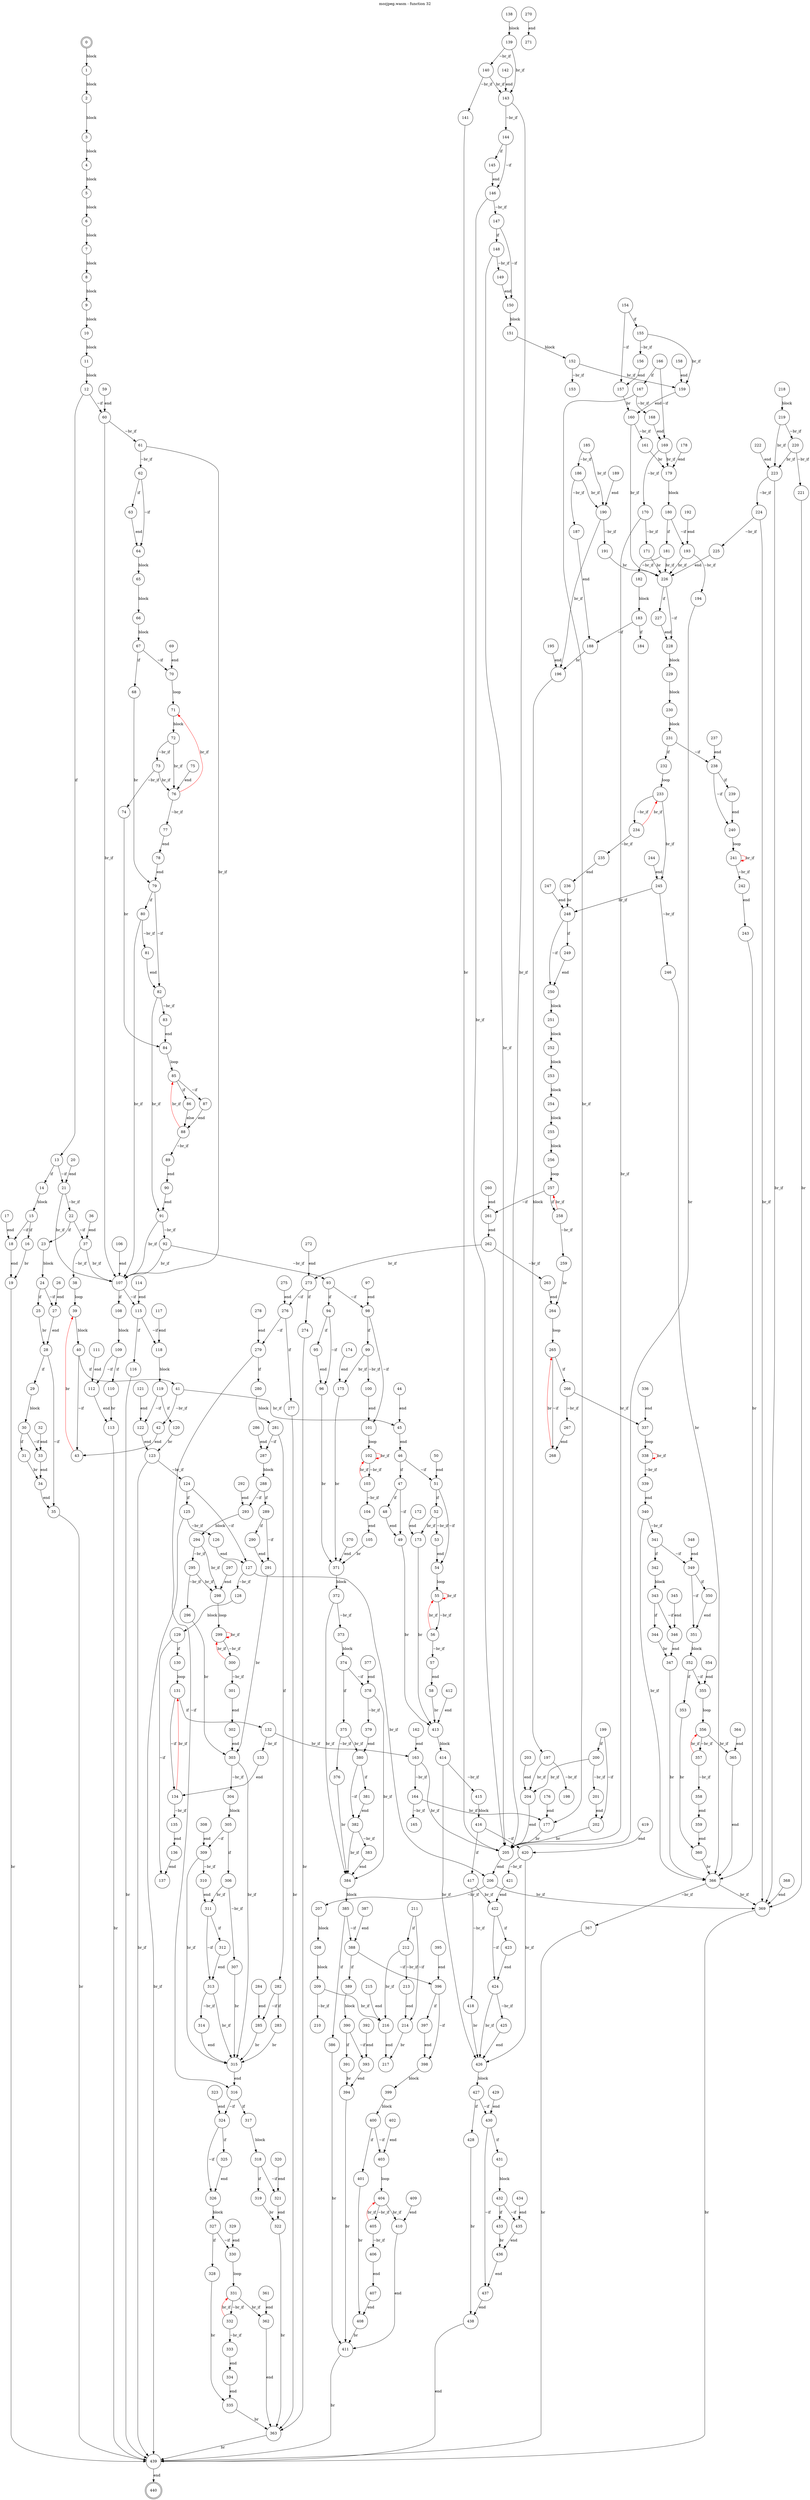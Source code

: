 digraph finite_state_machine {
    label = "mozjpeg.wasm - function 32"
    labelloc =  t
    labelfontsize = 16
    labelfontcolor = black
    labelfontname = "Helvetica"
    node [shape = doublecircle]; 0 440;
    node [shape = circle];
    0 -> 1[label = "block"];
    1 -> 2[label = "block"];
    2 -> 3[label = "block"];
    3 -> 4[label = "block"];
    4 -> 5[label = "block"];
    5 -> 6[label = "block"];
    6 -> 7[label = "block"];
    7 -> 8[label = "block"];
    8 -> 9[label = "block"];
    9 -> 10[label = "block"];
    10 -> 11[label = "block"];
    11 -> 12[label = "block"];
    12 -> 13[label = "if"];
    12 -> 60[label = "~if"];
    13 -> 14[label = "if"];
    13 -> 21[label = "~if"];
    14 -> 15[label = "block"];
    15 -> 16[label = "if"];
    15 -> 18[label = "~if"];
    16 -> 19[label = "br"];
    17 -> 18[label = "end"];
    18 -> 19[label = "end"];
    19 -> 439[label = "br"];
    20 -> 21[label = "end"];
    21 -> 22[label = "~br_if"];
    21 -> 107[label = "br_if"];
    22 -> 23[label = "if"];
    22 -> 37[label = "~if"];
    23 -> 24[label = "block"];
    24 -> 25[label = "if"];
    24 -> 27[label = "~if"];
    25 -> 28[label = "br"];
    26 -> 27[label = "end"];
    27 -> 28[label = "end"];
    28 -> 29[label = "if"];
    28 -> 35[label = "~if"];
    29 -> 30[label = "block"];
    30 -> 31[label = "if"];
    30 -> 33[label = "~if"];
    31 -> 34[label = "br"];
    32 -> 33[label = "end"];
    33 -> 34[label = "end"];
    34 -> 35[label = "end"];
    35 -> 439[label = "br"];
    36 -> 37[label = "end"];
    37 -> 38[label = "~br_if"];
    37 -> 107[label = "br_if"];
    38 -> 39[label = "loop"];
    39 -> 40[label = "block"];
    40 -> 41[label = "if"];
    40 -> 43[label = "~if"];
    41 -> 42[label = "~br_if"];
    41 -> 45[label = "br_if"];
    42 -> 43[label = "end"];
    43 -> 39[color="red" label = "br"];
    44 -> 45[label = "end"];
    45 -> 46[label = "end"];
    46 -> 47[label = "if"];
    46 -> 51[label = "~if"];
    47 -> 48[label = "if"];
    47 -> 49[label = "~if"];
    48 -> 49[label = "end"];
    49 -> 413[label = "br"];
    50 -> 51[label = "end"];
    51 -> 52[label = "if"];
    51 -> 54[label = "~if"];
    52 -> 53[label = "~br_if"];
    52 -> 173[label = "br_if"];
    53 -> 54[label = "end"];
    54 -> 55[label = "loop"];
    55 -> 56[label = "~br_if"];
    55 -> 55[color="red" label = "br_if"];
    56 -> 57[label = "~br_if"];
    56 -> 55[color="red" label = "br_if"];
    57 -> 58[label = "end"];
    58 -> 413[label = "br"];
    59 -> 60[label = "end"];
    60 -> 61[label = "~br_if"];
    60 -> 107[label = "br_if"];
    61 -> 62[label = "~br_if"];
    61 -> 107[label = "br_if"];
    62 -> 63[label = "if"];
    62 -> 64[label = "~if"];
    63 -> 64[label = "end"];
    64 -> 65[label = "block"];
    65 -> 66[label = "block"];
    66 -> 67[label = "block"];
    67 -> 68[label = "if"];
    67 -> 70[label = "~if"];
    68 -> 79[label = "br"];
    69 -> 70[label = "end"];
    70 -> 71[label = "loop"];
    71 -> 72[label = "block"];
    72 -> 73[label = "~br_if"];
    72 -> 76[label = "br_if"];
    73 -> 74[label = "~br_if"];
    73 -> 76[label = "br_if"];
    74 -> 84[label = "br"];
    75 -> 76[label = "end"];
    76 -> 77[label = "~br_if"];
    76 -> 71[color="red" label = "br_if"];
    77 -> 78[label = "end"];
    78 -> 79[label = "end"];
    79 -> 80[label = "if"];
    79 -> 82[label = "~if"];
    80 -> 81[label = "~br_if"];
    80 -> 107[label = "br_if"];
    81 -> 82[label = "end"];
    82 -> 83[label = "~br_if"];
    82 -> 91[label = "br_if"];
    83 -> 84[label = "end"];
    84 -> 85[label = "loop"];
    85 -> 86[label = "if"];
    85 -> 87[label = "~if"];
    86 -> 88[label = "else"];
    87 -> 88[label = "end"];
    88 -> 89[label = "~br_if"];
    88 -> 85[color="red" label = "br_if"];
    89 -> 90[label = "end"];
    90 -> 91[label = "end"];
    91 -> 92[label = "~br_if"];
    91 -> 107[label = "br_if"];
    92 -> 93[label = "~br_if"];
    92 -> 107[label = "br_if"];
    93 -> 94[label = "if"];
    93 -> 98[label = "~if"];
    94 -> 95[label = "if"];
    94 -> 96[label = "~if"];
    95 -> 96[label = "end"];
    96 -> 371[label = "br"];
    97 -> 98[label = "end"];
    98 -> 99[label = "if"];
    98 -> 101[label = "~if"];
    99 -> 100[label = "~br_if"];
    99 -> 175[label = "br_if"];
    100 -> 101[label = "end"];
    101 -> 102[label = "loop"];
    102 -> 103[label = "~br_if"];
    102 -> 102[color="red" label = "br_if"];
    103 -> 104[label = "~br_if"];
    103 -> 102[color="red" label = "br_if"];
    104 -> 105[label = "end"];
    105 -> 371[label = "br"];
    106 -> 107[label = "end"];
    107 -> 108[label = "if"];
    107 -> 115[label = "~if"];
    108 -> 109[label = "block"];
    109 -> 110[label = "if"];
    109 -> 112[label = "~if"];
    110 -> 113[label = "br"];
    111 -> 112[label = "end"];
    112 -> 113[label = "end"];
    113 -> 439[label = "br"];
    114 -> 115[label = "end"];
    115 -> 116[label = "if"];
    115 -> 118[label = "~if"];
    116 -> 439[label = "br"];
    117 -> 118[label = "end"];
    118 -> 119[label = "block"];
    119 -> 120[label = "if"];
    119 -> 122[label = "~if"];
    120 -> 123[label = "br"];
    121 -> 122[label = "end"];
    122 -> 123[label = "end"];
    123 -> 124[label = "~br_if"];
    123 -> 439[label = "br_if"];
    124 -> 125[label = "if"];
    124 -> 127[label = "~if"];
    125 -> 126[label = "~br_if"];
    125 -> 439[label = "br_if"];
    126 -> 127[label = "end"];
    127 -> 128[label = "~br_if"];
    127 -> 206[label = "br_if"];
    128 -> 129[label = "block"];
    129 -> 130[label = "if"];
    129 -> 137[label = "~if"];
    130 -> 131[label = "loop"];
    131 -> 132[label = "if"];
    131 -> 134[label = "~if"];
    132 -> 133[label = "~br_if"];
    132 -> 163[label = "br_if"];
    133 -> 134[label = "end"];
    134 -> 135[label = "~br_if"];
    134 -> 131[color="red" label = "br_if"];
    135 -> 136[label = "end"];
    136 -> 137[label = "end"];
    138 -> 139[label = "block"];
    139 -> 140[label = "~br_if"];
    139 -> 143[label = "br_if"];
    140 -> 141[label = "~br_if"];
    140 -> 143[label = "br_if"];
    141 -> 205[label = "br"];
    142 -> 143[label = "end"];
    143 -> 144[label = "~br_if"];
    143 -> 205[label = "br_if"];
    144 -> 145[label = "if"];
    144 -> 146[label = "~if"];
    145 -> 146[label = "end"];
    146 -> 147[label = "~br_if"];
    146 -> 205[label = "br_if"];
    147 -> 148[label = "if"];
    147 -> 150[label = "~if"];
    148 -> 149[label = "~br_if"];
    148 -> 205[label = "br_if"];
    149 -> 150[label = "end"];
    150 -> 151[label = "block"];
    151 -> 152[label = "block"];
    152 -> 153[label = "~br_if"];
    152 -> 159[label = "br_if"];
    154 -> 155[label = "if"];
    154 -> 157[label = "~if"];
    155 -> 156[label = "~br_if"];
    155 -> 159[label = "br_if"];
    156 -> 157[label = "end"];
    157 -> 160[label = "br"];
    158 -> 159[label = "end"];
    159 -> 160[label = "end"];
    160 -> 161[label = "~br_if"];
    160 -> 226[label = "br_if"];
    161 -> 179[label = "br"];
    162 -> 163[label = "end"];
    163 -> 164[label = "~br_if"];
    163 -> 205[label = "br_if"];
    164 -> 165[label = "~br_if"];
    164 -> 177[label = "br_if"];
    166 -> 167[label = "if"];
    166 -> 169[label = "~if"];
    167 -> 168[label = "~br_if"];
    167 -> 177[label = "br_if"];
    168 -> 169[label = "end"];
    169 -> 170[label = "~br_if"];
    169 -> 179[label = "br_if"];
    170 -> 171[label = "~br_if"];
    170 -> 205[label = "br_if"];
    171 -> 226[label = "br"];
    172 -> 173[label = "end"];
    173 -> 413[label = "br"];
    174 -> 175[label = "end"];
    175 -> 371[label = "br"];
    176 -> 177[label = "end"];
    177 -> 205[label = "br"];
    178 -> 179[label = "end"];
    179 -> 180[label = "block"];
    180 -> 181[label = "if"];
    180 -> 193[label = "~if"];
    181 -> 182[label = "~br_if"];
    181 -> 226[label = "br_if"];
    182 -> 183[label = "block"];
    183 -> 184[label = "if"];
    183 -> 188[label = "~if"];
    185 -> 186[label = "~br_if"];
    185 -> 190[label = "br_if"];
    186 -> 187[label = "~br_if"];
    186 -> 190[label = "br_if"];
    187 -> 188[label = "end"];
    188 -> 196[label = "br"];
    189 -> 190[label = "end"];
    190 -> 191[label = "~br_if"];
    190 -> 196[label = "br_if"];
    191 -> 226[label = "br"];
    192 -> 193[label = "end"];
    193 -> 194[label = "~br_if"];
    193 -> 226[label = "br_if"];
    194 -> 205[label = "br"];
    195 -> 196[label = "end"];
    196 -> 197[label = "block"];
    197 -> 198[label = "~br_if"];
    197 -> 204[label = "br_if"];
    199 -> 200[label = "if"];
    199 -> 202[label = "~if"];
    200 -> 201[label = "~br_if"];
    200 -> 204[label = "br_if"];
    201 -> 202[label = "end"];
    202 -> 205[label = "br"];
    203 -> 204[label = "end"];
    204 -> 205[label = "end"];
    205 -> 206[label = "end"];
    206 -> 207[label = "~br_if"];
    206 -> 369[label = "br_if"];
    207 -> 208[label = "block"];
    208 -> 209[label = "block"];
    209 -> 210[label = "~br_if"];
    209 -> 216[label = "br_if"];
    211 -> 212[label = "if"];
    211 -> 214[label = "~if"];
    212 -> 213[label = "~br_if"];
    212 -> 216[label = "br_if"];
    213 -> 214[label = "end"];
    214 -> 217[label = "br"];
    215 -> 216[label = "end"];
    216 -> 217[label = "end"];
    218 -> 219[label = "block"];
    219 -> 220[label = "~br_if"];
    219 -> 223[label = "br_if"];
    220 -> 221[label = "~br_if"];
    220 -> 223[label = "br_if"];
    221 -> 369[label = "br"];
    222 -> 223[label = "end"];
    223 -> 224[label = "~br_if"];
    223 -> 369[label = "br_if"];
    224 -> 225[label = "~br_if"];
    224 -> 369[label = "br_if"];
    225 -> 226[label = "end"];
    226 -> 227[label = "if"];
    226 -> 228[label = "~if"];
    227 -> 228[label = "end"];
    228 -> 229[label = "block"];
    229 -> 230[label = "block"];
    230 -> 231[label = "block"];
    231 -> 232[label = "if"];
    231 -> 238[label = "~if"];
    232 -> 233[label = "loop"];
    233 -> 234[label = "~br_if"];
    233 -> 245[label = "br_if"];
    234 -> 235[label = "~br_if"];
    234 -> 233[color="red" label = "br_if"];
    235 -> 236[label = "end"];
    236 -> 248[label = "br"];
    237 -> 238[label = "end"];
    238 -> 239[label = "if"];
    238 -> 240[label = "~if"];
    239 -> 240[label = "end"];
    240 -> 241[label = "loop"];
    241 -> 242[label = "~br_if"];
    241 -> 241[color="red" label = "br_if"];
    242 -> 243[label = "end"];
    243 -> 366[label = "br"];
    244 -> 245[label = "end"];
    245 -> 246[label = "~br_if"];
    245 -> 248[label = "br_if"];
    246 -> 366[label = "br"];
    247 -> 248[label = "end"];
    248 -> 249[label = "if"];
    248 -> 250[label = "~if"];
    249 -> 250[label = "end"];
    250 -> 251[label = "block"];
    251 -> 252[label = "block"];
    252 -> 253[label = "block"];
    253 -> 254[label = "block"];
    254 -> 255[label = "block"];
    255 -> 256[label = "block"];
    256 -> 257[label = "loop"];
    257 -> 258[label = "if"];
    257 -> 261[label = "~if"];
    258 -> 259[label = "~br_if"];
    258 -> 257[color="red" label = "br_if"];
    259 -> 264[label = "br"];
    260 -> 261[label = "end"];
    261 -> 262[label = "end"];
    262 -> 263[label = "~br_if"];
    262 -> 273[label = "br_if"];
    263 -> 264[label = "end"];
    264 -> 265[label = "loop"];
    265 -> 266[label = "if"];
    265 -> 268[label = "~if"];
    266 -> 267[label = "~br_if"];
    266 -> 337[label = "br_if"];
    267 -> 268[label = "end"];
    268 -> 265[color="red" label = "br"];
    270 -> 271[label = "end"];
    272 -> 273[label = "end"];
    273 -> 274[label = "if"];
    273 -> 276[label = "~if"];
    274 -> 363[label = "br"];
    275 -> 276[label = "end"];
    276 -> 277[label = "if"];
    276 -> 279[label = "~if"];
    277 -> 363[label = "br"];
    278 -> 279[label = "end"];
    279 -> 280[label = "if"];
    279 -> 316[label = "~if"];
    280 -> 281[label = "block"];
    281 -> 282[label = "if"];
    281 -> 287[label = "~if"];
    282 -> 283[label = "if"];
    282 -> 285[label = "~if"];
    283 -> 315[label = "br"];
    284 -> 285[label = "end"];
    285 -> 315[label = "br"];
    286 -> 287[label = "end"];
    287 -> 288[label = "block"];
    288 -> 289[label = "if"];
    288 -> 293[label = "~if"];
    289 -> 290[label = "if"];
    289 -> 291[label = "~if"];
    290 -> 291[label = "end"];
    291 -> 303[label = "br"];
    292 -> 293[label = "end"];
    293 -> 294[label = "block"];
    294 -> 295[label = "~br_if"];
    294 -> 298[label = "br_if"];
    295 -> 296[label = "~br_if"];
    295 -> 298[label = "br_if"];
    296 -> 303[label = "br"];
    297 -> 298[label = "end"];
    298 -> 299[label = "loop"];
    299 -> 300[label = "~br_if"];
    299 -> 299[color="red" label = "br_if"];
    300 -> 301[label = "~br_if"];
    300 -> 299[color="red" label = "br_if"];
    301 -> 302[label = "end"];
    302 -> 303[label = "end"];
    303 -> 304[label = "~br_if"];
    303 -> 315[label = "br_if"];
    304 -> 305[label = "block"];
    305 -> 306[label = "if"];
    305 -> 309[label = "~if"];
    306 -> 307[label = "~br_if"];
    306 -> 311[label = "br_if"];
    307 -> 315[label = "br"];
    308 -> 309[label = "end"];
    309 -> 310[label = "~br_if"];
    309 -> 315[label = "br_if"];
    310 -> 311[label = "end"];
    311 -> 312[label = "if"];
    311 -> 313[label = "~if"];
    312 -> 313[label = "end"];
    313 -> 314[label = "~br_if"];
    313 -> 315[label = "br_if"];
    314 -> 315[label = "end"];
    315 -> 316[label = "end"];
    316 -> 317[label = "if"];
    316 -> 324[label = "~if"];
    317 -> 318[label = "block"];
    318 -> 319[label = "if"];
    318 -> 321[label = "~if"];
    319 -> 322[label = "br"];
    320 -> 321[label = "end"];
    321 -> 322[label = "end"];
    322 -> 363[label = "br"];
    323 -> 324[label = "end"];
    324 -> 325[label = "if"];
    324 -> 326[label = "~if"];
    325 -> 326[label = "end"];
    326 -> 327[label = "block"];
    327 -> 328[label = "if"];
    327 -> 330[label = "~if"];
    328 -> 335[label = "br"];
    329 -> 330[label = "end"];
    330 -> 331[label = "loop"];
    331 -> 332[label = "~br_if"];
    331 -> 362[label = "br_if"];
    332 -> 333[label = "~br_if"];
    332 -> 331[color="red" label = "br_if"];
    333 -> 334[label = "end"];
    334 -> 335[label = "end"];
    335 -> 363[label = "br"];
    336 -> 337[label = "end"];
    337 -> 338[label = "loop"];
    338 -> 339[label = "~br_if"];
    338 -> 338[color="red" label = "br_if"];
    339 -> 340[label = "end"];
    340 -> 341[label = "~br_if"];
    340 -> 366[label = "br_if"];
    341 -> 342[label = "if"];
    341 -> 349[label = "~if"];
    342 -> 343[label = "block"];
    343 -> 344[label = "if"];
    343 -> 346[label = "~if"];
    344 -> 347[label = "br"];
    345 -> 346[label = "end"];
    346 -> 347[label = "end"];
    347 -> 366[label = "br"];
    348 -> 349[label = "end"];
    349 -> 350[label = "if"];
    349 -> 351[label = "~if"];
    350 -> 351[label = "end"];
    351 -> 352[label = "block"];
    352 -> 353[label = "if"];
    352 -> 355[label = "~if"];
    353 -> 360[label = "br"];
    354 -> 355[label = "end"];
    355 -> 356[label = "loop"];
    356 -> 357[label = "~br_if"];
    356 -> 365[label = "br_if"];
    357 -> 358[label = "~br_if"];
    357 -> 356[color="red" label = "br_if"];
    358 -> 359[label = "end"];
    359 -> 360[label = "end"];
    360 -> 366[label = "br"];
    361 -> 362[label = "end"];
    362 -> 363[label = "end"];
    363 -> 439[label = "br"];
    364 -> 365[label = "end"];
    365 -> 366[label = "end"];
    366 -> 367[label = "~br_if"];
    366 -> 369[label = "br_if"];
    367 -> 439[label = "br"];
    368 -> 369[label = "end"];
    369 -> 439[label = "br"];
    370 -> 371[label = "end"];
    371 -> 372[label = "block"];
    372 -> 373[label = "~br_if"];
    372 -> 384[label = "br_if"];
    373 -> 374[label = "block"];
    374 -> 375[label = "if"];
    374 -> 378[label = "~if"];
    375 -> 376[label = "~br_if"];
    375 -> 380[label = "br_if"];
    376 -> 384[label = "br"];
    377 -> 378[label = "end"];
    378 -> 379[label = "~br_if"];
    378 -> 384[label = "br_if"];
    379 -> 380[label = "end"];
    380 -> 381[label = "if"];
    380 -> 382[label = "~if"];
    381 -> 382[label = "end"];
    382 -> 383[label = "~br_if"];
    382 -> 384[label = "br_if"];
    383 -> 384[label = "end"];
    384 -> 385[label = "block"];
    385 -> 386[label = "if"];
    385 -> 388[label = "~if"];
    386 -> 411[label = "br"];
    387 -> 388[label = "end"];
    388 -> 389[label = "if"];
    388 -> 396[label = "~if"];
    389 -> 390[label = "block"];
    390 -> 391[label = "if"];
    390 -> 393[label = "~if"];
    391 -> 394[label = "br"];
    392 -> 393[label = "end"];
    393 -> 394[label = "end"];
    394 -> 411[label = "br"];
    395 -> 396[label = "end"];
    396 -> 397[label = "if"];
    396 -> 398[label = "~if"];
    397 -> 398[label = "end"];
    398 -> 399[label = "block"];
    399 -> 400[label = "block"];
    400 -> 401[label = "if"];
    400 -> 403[label = "~if"];
    401 -> 408[label = "br"];
    402 -> 403[label = "end"];
    403 -> 404[label = "loop"];
    404 -> 405[label = "~br_if"];
    404 -> 410[label = "br_if"];
    405 -> 406[label = "~br_if"];
    405 -> 404[color="red" label = "br_if"];
    406 -> 407[label = "end"];
    407 -> 408[label = "end"];
    408 -> 411[label = "br"];
    409 -> 410[label = "end"];
    410 -> 411[label = "end"];
    411 -> 439[label = "br"];
    412 -> 413[label = "end"];
    413 -> 414[label = "block"];
    414 -> 415[label = "~br_if"];
    414 -> 426[label = "br_if"];
    415 -> 416[label = "block"];
    416 -> 417[label = "if"];
    416 -> 420[label = "~if"];
    417 -> 418[label = "~br_if"];
    417 -> 422[label = "br_if"];
    418 -> 426[label = "br"];
    419 -> 420[label = "end"];
    420 -> 421[label = "~br_if"];
    420 -> 426[label = "br_if"];
    421 -> 422[label = "end"];
    422 -> 423[label = "if"];
    422 -> 424[label = "~if"];
    423 -> 424[label = "end"];
    424 -> 425[label = "~br_if"];
    424 -> 426[label = "br_if"];
    425 -> 426[label = "end"];
    426 -> 427[label = "block"];
    427 -> 428[label = "if"];
    427 -> 430[label = "~if"];
    428 -> 438[label = "br"];
    429 -> 430[label = "end"];
    430 -> 431[label = "if"];
    430 -> 437[label = "~if"];
    431 -> 432[label = "block"];
    432 -> 433[label = "if"];
    432 -> 435[label = "~if"];
    433 -> 436[label = "br"];
    434 -> 435[label = "end"];
    435 -> 436[label = "end"];
    436 -> 437[label = "end"];
    437 -> 438[label = "end"];
    438 -> 439[label = "end"];
    439 -> 440[label = "end"];
}
